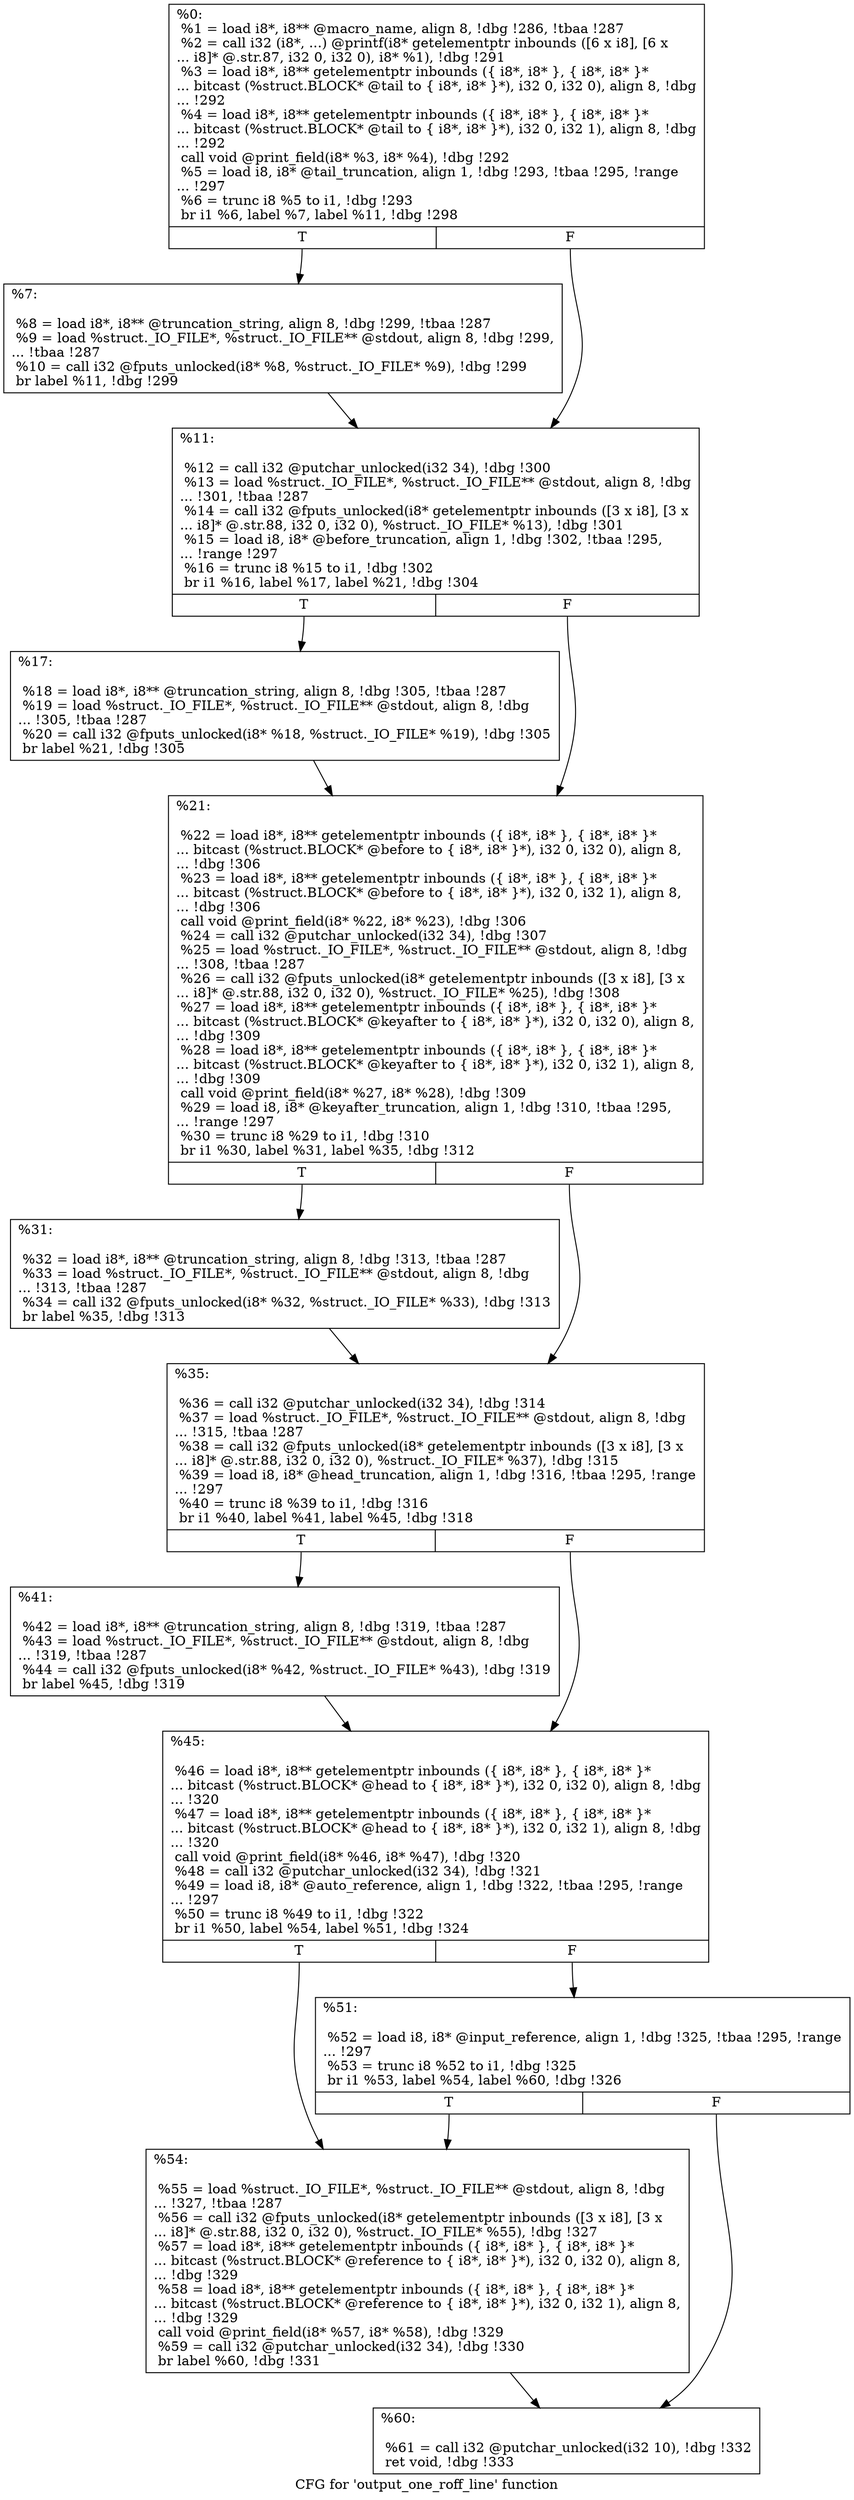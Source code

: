 digraph "CFG for 'output_one_roff_line' function" {
	label="CFG for 'output_one_roff_line' function";

	Node0x2310aa0 [shape=record,label="{%0:\l  %1 = load i8*, i8** @macro_name, align 8, !dbg !286, !tbaa !287\l  %2 = call i32 (i8*, ...) @printf(i8* getelementptr inbounds ([6 x i8], [6 x\l... i8]* @.str.87, i32 0, i32 0), i8* %1), !dbg !291\l  %3 = load i8*, i8** getelementptr inbounds (\{ i8*, i8* \}, \{ i8*, i8* \}*\l... bitcast (%struct.BLOCK* @tail to \{ i8*, i8* \}*), i32 0, i32 0), align 8, !dbg\l... !292\l  %4 = load i8*, i8** getelementptr inbounds (\{ i8*, i8* \}, \{ i8*, i8* \}*\l... bitcast (%struct.BLOCK* @tail to \{ i8*, i8* \}*), i32 0, i32 1), align 8, !dbg\l... !292\l  call void @print_field(i8* %3, i8* %4), !dbg !292\l  %5 = load i8, i8* @tail_truncation, align 1, !dbg !293, !tbaa !295, !range\l... !297\l  %6 = trunc i8 %5 to i1, !dbg !293\l  br i1 %6, label %7, label %11, !dbg !298\l|{<s0>T|<s1>F}}"];
	Node0x2310aa0:s0 -> Node0x2310b60;
	Node0x2310aa0:s1 -> Node0x2310bb0;
	Node0x2310b60 [shape=record,label="{%7:\l\l  %8 = load i8*, i8** @truncation_string, align 8, !dbg !299, !tbaa !287\l  %9 = load %struct._IO_FILE*, %struct._IO_FILE** @stdout, align 8, !dbg !299,\l... !tbaa !287\l  %10 = call i32 @fputs_unlocked(i8* %8, %struct._IO_FILE* %9), !dbg !299\l  br label %11, !dbg !299\l}"];
	Node0x2310b60 -> Node0x2310bb0;
	Node0x2310bb0 [shape=record,label="{%11:\l\l  %12 = call i32 @putchar_unlocked(i32 34), !dbg !300\l  %13 = load %struct._IO_FILE*, %struct._IO_FILE** @stdout, align 8, !dbg\l... !301, !tbaa !287\l  %14 = call i32 @fputs_unlocked(i8* getelementptr inbounds ([3 x i8], [3 x\l... i8]* @.str.88, i32 0, i32 0), %struct._IO_FILE* %13), !dbg !301\l  %15 = load i8, i8* @before_truncation, align 1, !dbg !302, !tbaa !295,\l... !range !297\l  %16 = trunc i8 %15 to i1, !dbg !302\l  br i1 %16, label %17, label %21, !dbg !304\l|{<s0>T|<s1>F}}"];
	Node0x2310bb0:s0 -> Node0x2310c00;
	Node0x2310bb0:s1 -> Node0x2310c50;
	Node0x2310c00 [shape=record,label="{%17:\l\l  %18 = load i8*, i8** @truncation_string, align 8, !dbg !305, !tbaa !287\l  %19 = load %struct._IO_FILE*, %struct._IO_FILE** @stdout, align 8, !dbg\l... !305, !tbaa !287\l  %20 = call i32 @fputs_unlocked(i8* %18, %struct._IO_FILE* %19), !dbg !305\l  br label %21, !dbg !305\l}"];
	Node0x2310c00 -> Node0x2310c50;
	Node0x2310c50 [shape=record,label="{%21:\l\l  %22 = load i8*, i8** getelementptr inbounds (\{ i8*, i8* \}, \{ i8*, i8* \}*\l... bitcast (%struct.BLOCK* @before to \{ i8*, i8* \}*), i32 0, i32 0), align 8,\l... !dbg !306\l  %23 = load i8*, i8** getelementptr inbounds (\{ i8*, i8* \}, \{ i8*, i8* \}*\l... bitcast (%struct.BLOCK* @before to \{ i8*, i8* \}*), i32 0, i32 1), align 8,\l... !dbg !306\l  call void @print_field(i8* %22, i8* %23), !dbg !306\l  %24 = call i32 @putchar_unlocked(i32 34), !dbg !307\l  %25 = load %struct._IO_FILE*, %struct._IO_FILE** @stdout, align 8, !dbg\l... !308, !tbaa !287\l  %26 = call i32 @fputs_unlocked(i8* getelementptr inbounds ([3 x i8], [3 x\l... i8]* @.str.88, i32 0, i32 0), %struct._IO_FILE* %25), !dbg !308\l  %27 = load i8*, i8** getelementptr inbounds (\{ i8*, i8* \}, \{ i8*, i8* \}*\l... bitcast (%struct.BLOCK* @keyafter to \{ i8*, i8* \}*), i32 0, i32 0), align 8,\l... !dbg !309\l  %28 = load i8*, i8** getelementptr inbounds (\{ i8*, i8* \}, \{ i8*, i8* \}*\l... bitcast (%struct.BLOCK* @keyafter to \{ i8*, i8* \}*), i32 0, i32 1), align 8,\l... !dbg !309\l  call void @print_field(i8* %27, i8* %28), !dbg !309\l  %29 = load i8, i8* @keyafter_truncation, align 1, !dbg !310, !tbaa !295,\l... !range !297\l  %30 = trunc i8 %29 to i1, !dbg !310\l  br i1 %30, label %31, label %35, !dbg !312\l|{<s0>T|<s1>F}}"];
	Node0x2310c50:s0 -> Node0x2310ca0;
	Node0x2310c50:s1 -> Node0x2310cf0;
	Node0x2310ca0 [shape=record,label="{%31:\l\l  %32 = load i8*, i8** @truncation_string, align 8, !dbg !313, !tbaa !287\l  %33 = load %struct._IO_FILE*, %struct._IO_FILE** @stdout, align 8, !dbg\l... !313, !tbaa !287\l  %34 = call i32 @fputs_unlocked(i8* %32, %struct._IO_FILE* %33), !dbg !313\l  br label %35, !dbg !313\l}"];
	Node0x2310ca0 -> Node0x2310cf0;
	Node0x2310cf0 [shape=record,label="{%35:\l\l  %36 = call i32 @putchar_unlocked(i32 34), !dbg !314\l  %37 = load %struct._IO_FILE*, %struct._IO_FILE** @stdout, align 8, !dbg\l... !315, !tbaa !287\l  %38 = call i32 @fputs_unlocked(i8* getelementptr inbounds ([3 x i8], [3 x\l... i8]* @.str.88, i32 0, i32 0), %struct._IO_FILE* %37), !dbg !315\l  %39 = load i8, i8* @head_truncation, align 1, !dbg !316, !tbaa !295, !range\l... !297\l  %40 = trunc i8 %39 to i1, !dbg !316\l  br i1 %40, label %41, label %45, !dbg !318\l|{<s0>T|<s1>F}}"];
	Node0x2310cf0:s0 -> Node0x2310d40;
	Node0x2310cf0:s1 -> Node0x2310d90;
	Node0x2310d40 [shape=record,label="{%41:\l\l  %42 = load i8*, i8** @truncation_string, align 8, !dbg !319, !tbaa !287\l  %43 = load %struct._IO_FILE*, %struct._IO_FILE** @stdout, align 8, !dbg\l... !319, !tbaa !287\l  %44 = call i32 @fputs_unlocked(i8* %42, %struct._IO_FILE* %43), !dbg !319\l  br label %45, !dbg !319\l}"];
	Node0x2310d40 -> Node0x2310d90;
	Node0x2310d90 [shape=record,label="{%45:\l\l  %46 = load i8*, i8** getelementptr inbounds (\{ i8*, i8* \}, \{ i8*, i8* \}*\l... bitcast (%struct.BLOCK* @head to \{ i8*, i8* \}*), i32 0, i32 0), align 8, !dbg\l... !320\l  %47 = load i8*, i8** getelementptr inbounds (\{ i8*, i8* \}, \{ i8*, i8* \}*\l... bitcast (%struct.BLOCK* @head to \{ i8*, i8* \}*), i32 0, i32 1), align 8, !dbg\l... !320\l  call void @print_field(i8* %46, i8* %47), !dbg !320\l  %48 = call i32 @putchar_unlocked(i32 34), !dbg !321\l  %49 = load i8, i8* @auto_reference, align 1, !dbg !322, !tbaa !295, !range\l... !297\l  %50 = trunc i8 %49 to i1, !dbg !322\l  br i1 %50, label %54, label %51, !dbg !324\l|{<s0>T|<s1>F}}"];
	Node0x2310d90:s0 -> Node0x2310e30;
	Node0x2310d90:s1 -> Node0x2310de0;
	Node0x2310de0 [shape=record,label="{%51:\l\l  %52 = load i8, i8* @input_reference, align 1, !dbg !325, !tbaa !295, !range\l... !297\l  %53 = trunc i8 %52 to i1, !dbg !325\l  br i1 %53, label %54, label %60, !dbg !326\l|{<s0>T|<s1>F}}"];
	Node0x2310de0:s0 -> Node0x2310e30;
	Node0x2310de0:s1 -> Node0x2310e80;
	Node0x2310e30 [shape=record,label="{%54:\l\l  %55 = load %struct._IO_FILE*, %struct._IO_FILE** @stdout, align 8, !dbg\l... !327, !tbaa !287\l  %56 = call i32 @fputs_unlocked(i8* getelementptr inbounds ([3 x i8], [3 x\l... i8]* @.str.88, i32 0, i32 0), %struct._IO_FILE* %55), !dbg !327\l  %57 = load i8*, i8** getelementptr inbounds (\{ i8*, i8* \}, \{ i8*, i8* \}*\l... bitcast (%struct.BLOCK* @reference to \{ i8*, i8* \}*), i32 0, i32 0), align 8,\l... !dbg !329\l  %58 = load i8*, i8** getelementptr inbounds (\{ i8*, i8* \}, \{ i8*, i8* \}*\l... bitcast (%struct.BLOCK* @reference to \{ i8*, i8* \}*), i32 0, i32 1), align 8,\l... !dbg !329\l  call void @print_field(i8* %57, i8* %58), !dbg !329\l  %59 = call i32 @putchar_unlocked(i32 34), !dbg !330\l  br label %60, !dbg !331\l}"];
	Node0x2310e30 -> Node0x2310e80;
	Node0x2310e80 [shape=record,label="{%60:\l\l  %61 = call i32 @putchar_unlocked(i32 10), !dbg !332\l  ret void, !dbg !333\l}"];
}
